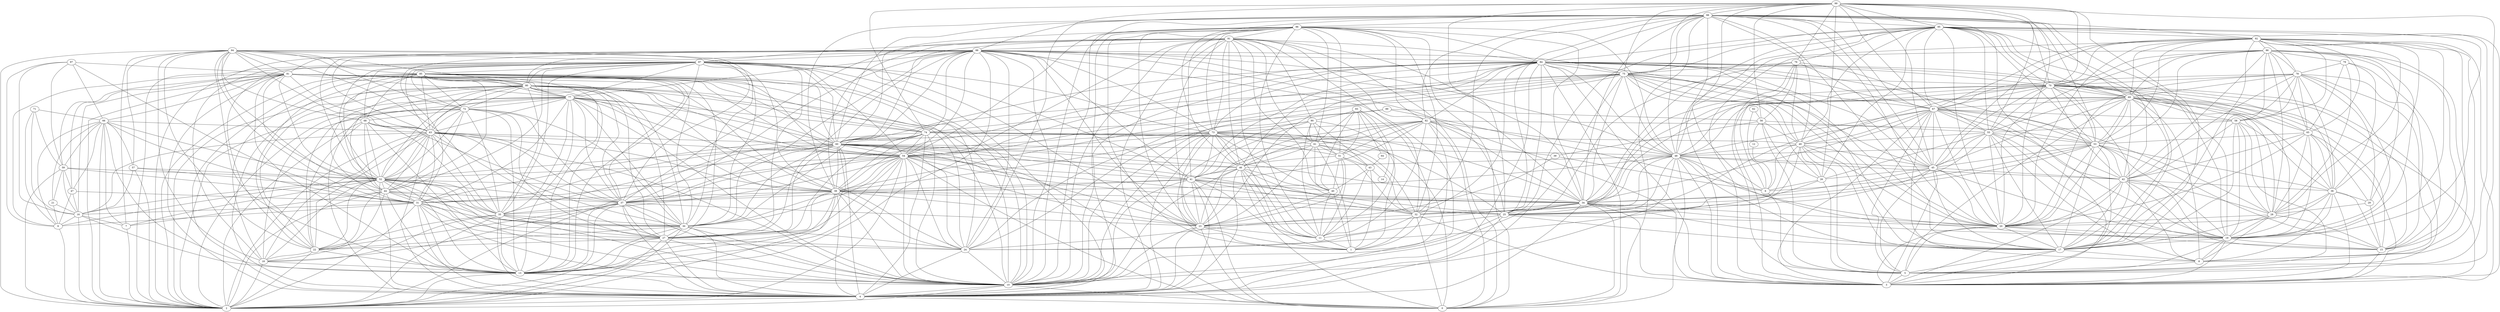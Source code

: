 digraph "sensornet-topology" {
label = "";
rankdir="BT";"0"->"4" [arrowhead = "both"] 
"0"->"10" [arrowhead = "both"] 
"0"->"23" [arrowhead = "both"] 
"0"->"32" [arrowhead = "both"] 
"0"->"34" [arrowhead = "both"] 
"0"->"41" [arrowhead = "both"] 
"0"->"46" [arrowhead = "both"] 
"0"->"48" [arrowhead = "both"] 
"0"->"54" [arrowhead = "both"] 
"0"->"60" [arrowhead = "both"] 
"0"->"73" [arrowhead = "both"] 
"0"->"82" [arrowhead = "both"] 
"0"->"84" [arrowhead = "both"] 
"0"->"91" [arrowhead = "both"] 
"0"->"96" [arrowhead = "both"] 
"0"->"98" [arrowhead = "both"] 
"1"->"11" [arrowhead = "both"] 
"1"->"23" [arrowhead = "both"] 
"1"->"32" [arrowhead = "both"] 
"1"->"40" [arrowhead = "both"] 
"1"->"43" [arrowhead = "both"] 
"1"->"46" [arrowhead = "both"] 
"1"->"61" [arrowhead = "both"] 
"1"->"73" [arrowhead = "both"] 
"1"->"82" [arrowhead = "both"] 
"1"->"90" [arrowhead = "both"] 
"1"->"93" [arrowhead = "both"] 
"1"->"96" [arrowhead = "both"] 
"2"->"4" [arrowhead = "both"] 
"2"->"7" [arrowhead = "both"] 
"2"->"9" [arrowhead = "both"] 
"2"->"10" [arrowhead = "both"] 
"2"->"13" [arrowhead = "both"] 
"2"->"16" [arrowhead = "both"] 
"2"->"18" [arrowhead = "both"] 
"2"->"22" [arrowhead = "both"] 
"2"->"27" [arrowhead = "both"] 
"2"->"30" [arrowhead = "both"] 
"2"->"31" [arrowhead = "both"] 
"2"->"35" [arrowhead = "both"] 
"2"->"37" [arrowhead = "both"] 
"2"->"38" [arrowhead = "both"] 
"2"->"44" [arrowhead = "both"] 
"2"->"54" [arrowhead = "both"] 
"2"->"57" [arrowhead = "both"] 
"2"->"59" [arrowhead = "both"] 
"2"->"60" [arrowhead = "both"] 
"2"->"63" [arrowhead = "both"] 
"2"->"66" [arrowhead = "both"] 
"2"->"68" [arrowhead = "both"] 
"2"->"72" [arrowhead = "both"] 
"2"->"77" [arrowhead = "both"] 
"2"->"80" [arrowhead = "both"] 
"2"->"81" [arrowhead = "both"] 
"2"->"85" [arrowhead = "both"] 
"2"->"87" [arrowhead = "both"] 
"2"->"88" [arrowhead = "both"] 
"2"->"94" [arrowhead = "both"] 
"3"->"5" [arrowhead = "both"] 
"3"->"15" [arrowhead = "both"] 
"3"->"17" [arrowhead = "both"] 
"3"->"19" [arrowhead = "both"] 
"3"->"20" [arrowhead = "both"] 
"3"->"32" [arrowhead = "both"] 
"3"->"34" [arrowhead = "both"] 
"3"->"36" [arrowhead = "both"] 
"3"->"42" [arrowhead = "both"] 
"3"->"45" [arrowhead = "both"] 
"3"->"48" [arrowhead = "both"] 
"3"->"55" [arrowhead = "both"] 
"3"->"65" [arrowhead = "both"] 
"3"->"67" [arrowhead = "both"] 
"3"->"69" [arrowhead = "both"] 
"3"->"70" [arrowhead = "both"] 
"3"->"82" [arrowhead = "both"] 
"3"->"84" [arrowhead = "both"] 
"3"->"86" [arrowhead = "both"] 
"3"->"92" [arrowhead = "both"] 
"3"->"95" [arrowhead = "both"] 
"3"->"98" [arrowhead = "both"] 
"4"->"10" [arrowhead = "both"] 
"4"->"13" [arrowhead = "both"] 
"4"->"23" [arrowhead = "both"] 
"4"->"24" [arrowhead = "both"] 
"4"->"25" [arrowhead = "both"] 
"4"->"27" [arrowhead = "both"] 
"4"->"30" [arrowhead = "both"] 
"4"->"31" [arrowhead = "both"] 
"4"->"34" [arrowhead = "both"] 
"4"->"35" [arrowhead = "both"] 
"4"->"37" [arrowhead = "both"] 
"4"->"38" [arrowhead = "both"] 
"4"->"41" [arrowhead = "both"] 
"4"->"46" [arrowhead = "both"] 
"4"->"52" [arrowhead = "both"] 
"4"->"60" [arrowhead = "both"] 
"4"->"63" [arrowhead = "both"] 
"4"->"73" [arrowhead = "both"] 
"4"->"74" [arrowhead = "both"] 
"4"->"75" [arrowhead = "both"] 
"4"->"77" [arrowhead = "both"] 
"4"->"80" [arrowhead = "both"] 
"4"->"81" [arrowhead = "both"] 
"4"->"84" [arrowhead = "both"] 
"4"->"85" [arrowhead = "both"] 
"4"->"87" [arrowhead = "both"] 
"4"->"88" [arrowhead = "both"] 
"4"->"91" [arrowhead = "both"] 
"4"->"96" [arrowhead = "both"] 
"5"->"6" [arrowhead = "both"] 
"5"->"8" [arrowhead = "both"] 
"5"->"17" [arrowhead = "both"] 
"5"->"19" [arrowhead = "both"] 
"5"->"20" [arrowhead = "both"] 
"5"->"26" [arrowhead = "both"] 
"5"->"45" [arrowhead = "both"] 
"5"->"49" [arrowhead = "both"] 
"5"->"53" [arrowhead = "both"] 
"5"->"56" [arrowhead = "both"] 
"5"->"58" [arrowhead = "both"] 
"5"->"67" [arrowhead = "both"] 
"5"->"69" [arrowhead = "both"] 
"5"->"70" [arrowhead = "both"] 
"5"->"76" [arrowhead = "both"] 
"5"->"95" [arrowhead = "both"] 
"5"->"99" [arrowhead = "both"] 
"6"->"12" [arrowhead = "both"] 
"6"->"26" [arrowhead = "both"] 
"6"->"39" [arrowhead = "both"] 
"6"->"49" [arrowhead = "both"] 
"6"->"55" [arrowhead = "both"] 
"6"->"62" [arrowhead = "both"] 
"6"->"76" [arrowhead = "both"] 
"6"->"89" [arrowhead = "both"] 
"6"->"99" [arrowhead = "both"] 
"7"->"16" [arrowhead = "both"] 
"7"->"44" [arrowhead = "both"] 
"7"->"52" [arrowhead = "both"] 
"7"->"66" [arrowhead = "both"] 
"7"->"94" [arrowhead = "both"] 
"8"->"17" [arrowhead = "both"] 
"8"->"19" [arrowhead = "both"] 
"8"->"28" [arrowhead = "both"] 
"8"->"36" [arrowhead = "both"] 
"8"->"42" [arrowhead = "both"] 
"8"->"55" [arrowhead = "both"] 
"8"->"67" [arrowhead = "both"] 
"8"->"69" [arrowhead = "both"] 
"8"->"78" [arrowhead = "both"] 
"8"->"86" [arrowhead = "both"] 
"8"->"92" [arrowhead = "both"] 
"9"->"16" [arrowhead = "both"] 
"9"->"21" [arrowhead = "both"] 
"9"->"31" [arrowhead = "both"] 
"9"->"47" [arrowhead = "both"] 
"9"->"52" [arrowhead = "both"] 
"9"->"66" [arrowhead = "both"] 
"9"->"71" [arrowhead = "both"] 
"9"->"81" [arrowhead = "both"] 
"9"->"97" [arrowhead = "both"] 
"10"->"13" [arrowhead = "both"] 
"10"->"23" [arrowhead = "both"] 
"10"->"24" [arrowhead = "both"] 
"10"->"25" [arrowhead = "both"] 
"10"->"27" [arrowhead = "both"] 
"10"->"30" [arrowhead = "both"] 
"10"->"31" [arrowhead = "both"] 
"10"->"34" [arrowhead = "both"] 
"10"->"35" [arrowhead = "both"] 
"10"->"37" [arrowhead = "both"] 
"10"->"38" [arrowhead = "both"] 
"10"->"41" [arrowhead = "both"] 
"10"->"46" [arrowhead = "both"] 
"10"->"48" [arrowhead = "both"] 
"10"->"52" [arrowhead = "both"] 
"10"->"54" [arrowhead = "both"] 
"10"->"63" [arrowhead = "both"] 
"10"->"73" [arrowhead = "both"] 
"10"->"74" [arrowhead = "both"] 
"10"->"75" [arrowhead = "both"] 
"10"->"77" [arrowhead = "both"] 
"10"->"80" [arrowhead = "both"] 
"10"->"81" [arrowhead = "both"] 
"10"->"84" [arrowhead = "both"] 
"10"->"85" [arrowhead = "both"] 
"10"->"87" [arrowhead = "both"] 
"10"->"88" [arrowhead = "both"] 
"10"->"91" [arrowhead = "both"] 
"10"->"96" [arrowhead = "both"] 
"10"->"98" [arrowhead = "both"] 
"11"->"23" [arrowhead = "both"] 
"11"->"32" [arrowhead = "both"] 
"11"->"40" [arrowhead = "both"] 
"11"->"41" [arrowhead = "both"] 
"11"->"43" [arrowhead = "both"] 
"11"->"46" [arrowhead = "both"] 
"11"->"51" [arrowhead = "both"] 
"11"->"73" [arrowhead = "both"] 
"11"->"82" [arrowhead = "both"] 
"11"->"90" [arrowhead = "both"] 
"11"->"91" [arrowhead = "both"] 
"11"->"93" [arrowhead = "both"] 
"11"->"96" [arrowhead = "both"] 
"12"->"56" [arrowhead = "both"] 
"13"->"16" [arrowhead = "both"] 
"13"->"18" [arrowhead = "both"] 
"13"->"22" [arrowhead = "both"] 
"13"->"27" [arrowhead = "both"] 
"13"->"30" [arrowhead = "both"] 
"13"->"31" [arrowhead = "both"] 
"13"->"35" [arrowhead = "both"] 
"13"->"37" [arrowhead = "both"] 
"13"->"38" [arrowhead = "both"] 
"13"->"44" [arrowhead = "both"] 
"13"->"52" [arrowhead = "both"] 
"13"->"54" [arrowhead = "both"] 
"13"->"60" [arrowhead = "both"] 
"13"->"66" [arrowhead = "both"] 
"13"->"68" [arrowhead = "both"] 
"13"->"72" [arrowhead = "both"] 
"13"->"77" [arrowhead = "both"] 
"13"->"80" [arrowhead = "both"] 
"13"->"81" [arrowhead = "both"] 
"13"->"85" [arrowhead = "both"] 
"13"->"87" [arrowhead = "both"] 
"13"->"88" [arrowhead = "both"] 
"13"->"94" [arrowhead = "both"] 
"14"->"43" [arrowhead = "both"] 
"14"->"93" [arrowhead = "both"] 
"15"->"19" [arrowhead = "both"] 
"15"->"20" [arrowhead = "both"] 
"15"->"28" [arrowhead = "both"] 
"15"->"29" [arrowhead = "both"] 
"15"->"36" [arrowhead = "both"] 
"15"->"42" [arrowhead = "both"] 
"15"->"53" [arrowhead = "both"] 
"15"->"69" [arrowhead = "both"] 
"15"->"70" [arrowhead = "both"] 
"15"->"78" [arrowhead = "both"] 
"15"->"79" [arrowhead = "both"] 
"15"->"86" [arrowhead = "both"] 
"15"->"92" [arrowhead = "both"] 
"16"->"21" [arrowhead = "both"] 
"16"->"31" [arrowhead = "both"] 
"16"->"47" [arrowhead = "both"] 
"16"->"52" [arrowhead = "both"] 
"16"->"57" [arrowhead = "both"] 
"16"->"59" [arrowhead = "both"] 
"16"->"63" [arrowhead = "both"] 
"16"->"71" [arrowhead = "both"] 
"16"->"81" [arrowhead = "both"] 
"16"->"97" [arrowhead = "both"] 
"17"->"19" [arrowhead = "both"] 
"17"->"20" [arrowhead = "both"] 
"17"->"25" [arrowhead = "both"] 
"17"->"28" [arrowhead = "both"] 
"17"->"34" [arrowhead = "both"] 
"17"->"42" [arrowhead = "both"] 
"17"->"45" [arrowhead = "both"] 
"17"->"48" [arrowhead = "both"] 
"17"->"49" [arrowhead = "both"] 
"17"->"53" [arrowhead = "both"] 
"17"->"55" [arrowhead = "both"] 
"17"->"58" [arrowhead = "both"] 
"17"->"69" [arrowhead = "both"] 
"17"->"70" [arrowhead = "both"] 
"17"->"75" [arrowhead = "both"] 
"17"->"78" [arrowhead = "both"] 
"17"->"84" [arrowhead = "both"] 
"17"->"92" [arrowhead = "both"] 
"17"->"95" [arrowhead = "both"] 
"17"->"98" [arrowhead = "both"] 
"17"->"99" [arrowhead = "both"] 
"18"->"22" [arrowhead = "both"] 
"18"->"35" [arrowhead = "both"] 
"18"->"37" [arrowhead = "both"] 
"18"->"44" [arrowhead = "both"] 
"18"->"52" [arrowhead = "both"] 
"18"->"63" [arrowhead = "both"] 
"18"->"72" [arrowhead = "both"] 
"18"->"85" [arrowhead = "both"] 
"18"->"87" [arrowhead = "both"] 
"18"->"94" [arrowhead = "both"] 
"19"->"20" [arrowhead = "both"] 
"19"->"28" [arrowhead = "both"] 
"19"->"34" [arrowhead = "both"] 
"19"->"36" [arrowhead = "both"] 
"19"->"42" [arrowhead = "both"] 
"19"->"45" [arrowhead = "both"] 
"19"->"48" [arrowhead = "both"] 
"19"->"53" [arrowhead = "both"] 
"19"->"55" [arrowhead = "both"] 
"19"->"58" [arrowhead = "both"] 
"19"->"65" [arrowhead = "both"] 
"19"->"67" [arrowhead = "both"] 
"19"->"70" [arrowhead = "both"] 
"19"->"78" [arrowhead = "both"] 
"19"->"84" [arrowhead = "both"] 
"19"->"86" [arrowhead = "both"] 
"19"->"92" [arrowhead = "both"] 
"19"->"95" [arrowhead = "both"] 
"19"->"98" [arrowhead = "both"] 
"20"->"25" [arrowhead = "both"] 
"20"->"28" [arrowhead = "both"] 
"20"->"34" [arrowhead = "both"] 
"20"->"36" [arrowhead = "both"] 
"20"->"42" [arrowhead = "both"] 
"20"->"45" [arrowhead = "both"] 
"20"->"48" [arrowhead = "both"] 
"20"->"49" [arrowhead = "both"] 
"20"->"53" [arrowhead = "both"] 
"20"->"55" [arrowhead = "both"] 
"20"->"65" [arrowhead = "both"] 
"20"->"67" [arrowhead = "both"] 
"20"->"69" [arrowhead = "both"] 
"20"->"75" [arrowhead = "both"] 
"20"->"78" [arrowhead = "both"] 
"20"->"84" [arrowhead = "both"] 
"20"->"86" [arrowhead = "both"] 
"20"->"92" [arrowhead = "both"] 
"20"->"95" [arrowhead = "both"] 
"20"->"98" [arrowhead = "both"] 
"20"->"99" [arrowhead = "both"] 
"21"->"59" [arrowhead = "both"] 
"21"->"66" [arrowhead = "both"] 
"22"->"27" [arrowhead = "both"] 
"22"->"30" [arrowhead = "both"] 
"22"->"35" [arrowhead = "both"] 
"22"->"37" [arrowhead = "both"] 
"22"->"44" [arrowhead = "both"] 
"22"->"52" [arrowhead = "both"] 
"22"->"63" [arrowhead = "both"] 
"22"->"68" [arrowhead = "both"] 
"22"->"77" [arrowhead = "both"] 
"22"->"80" [arrowhead = "both"] 
"22"->"85" [arrowhead = "both"] 
"22"->"87" [arrowhead = "both"] 
"22"->"94" [arrowhead = "both"] 
"23"->"32" [arrowhead = "both"] 
"23"->"34" [arrowhead = "both"] 
"23"->"37" [arrowhead = "both"] 
"23"->"38" [arrowhead = "both"] 
"23"->"40" [arrowhead = "both"] 
"23"->"41" [arrowhead = "both"] 
"23"->"46" [arrowhead = "both"] 
"23"->"51" [arrowhead = "both"] 
"23"->"54" [arrowhead = "both"] 
"23"->"60" [arrowhead = "both"] 
"23"->"61" [arrowhead = "both"] 
"23"->"82" [arrowhead = "both"] 
"23"->"84" [arrowhead = "both"] 
"23"->"87" [arrowhead = "both"] 
"23"->"88" [arrowhead = "both"] 
"23"->"90" [arrowhead = "both"] 
"23"->"91" [arrowhead = "both"] 
"23"->"96" [arrowhead = "both"] 
"24"->"25" [arrowhead = "both"] 
"24"->"27" [arrowhead = "both"] 
"24"->"30" [arrowhead = "both"] 
"24"->"31" [arrowhead = "both"] 
"24"->"38" [arrowhead = "both"] 
"24"->"39" [arrowhead = "both"] 
"24"->"49" [arrowhead = "both"] 
"24"->"54" [arrowhead = "both"] 
"24"->"60" [arrowhead = "both"] 
"24"->"75" [arrowhead = "both"] 
"24"->"77" [arrowhead = "both"] 
"24"->"80" [arrowhead = "both"] 
"24"->"81" [arrowhead = "both"] 
"24"->"88" [arrowhead = "both"] 
"24"->"89" [arrowhead = "both"] 
"24"->"99" [arrowhead = "both"] 
"25"->"26" [arrowhead = "both"] 
"25"->"34" [arrowhead = "both"] 
"25"->"38" [arrowhead = "both"] 
"25"->"45" [arrowhead = "both"] 
"25"->"48" [arrowhead = "both"] 
"25"->"49" [arrowhead = "both"] 
"25"->"54" [arrowhead = "both"] 
"25"->"60" [arrowhead = "both"] 
"25"->"67" [arrowhead = "both"] 
"25"->"70" [arrowhead = "both"] 
"25"->"74" [arrowhead = "both"] 
"25"->"76" [arrowhead = "both"] 
"25"->"84" [arrowhead = "both"] 
"25"->"88" [arrowhead = "both"] 
"25"->"95" [arrowhead = "both"] 
"25"->"98" [arrowhead = "both"] 
"25"->"99" [arrowhead = "both"] 
"26"->"45" [arrowhead = "both"] 
"26"->"49" [arrowhead = "both"] 
"26"->"55" [arrowhead = "both"] 
"26"->"56" [arrowhead = "both"] 
"26"->"75" [arrowhead = "both"] 
"26"->"95" [arrowhead = "both"] 
"26"->"99" [arrowhead = "both"] 
"27"->"30" [arrowhead = "both"] 
"27"->"31" [arrowhead = "both"] 
"27"->"35" [arrowhead = "both"] 
"27"->"37" [arrowhead = "both"] 
"27"->"38" [arrowhead = "both"] 
"27"->"52" [arrowhead = "both"] 
"27"->"54" [arrowhead = "both"] 
"27"->"60" [arrowhead = "both"] 
"27"->"63" [arrowhead = "both"] 
"27"->"72" [arrowhead = "both"] 
"27"->"74" [arrowhead = "both"] 
"27"->"80" [arrowhead = "both"] 
"27"->"81" [arrowhead = "both"] 
"27"->"85" [arrowhead = "both"] 
"27"->"87" [arrowhead = "both"] 
"27"->"88" [arrowhead = "both"] 
"28"->"29" [arrowhead = "both"] 
"28"->"36" [arrowhead = "both"] 
"28"->"42" [arrowhead = "both"] 
"28"->"58" [arrowhead = "both"] 
"28"->"65" [arrowhead = "both"] 
"28"->"67" [arrowhead = "both"] 
"28"->"69" [arrowhead = "both"] 
"28"->"70" [arrowhead = "both"] 
"28"->"79" [arrowhead = "both"] 
"28"->"86" [arrowhead = "both"] 
"28"->"92" [arrowhead = "both"] 
"29"->"36" [arrowhead = "both"] 
"29"->"65" [arrowhead = "both"] 
"29"->"78" [arrowhead = "both"] 
"29"->"86" [arrowhead = "both"] 
"30"->"31" [arrowhead = "both"] 
"30"->"35" [arrowhead = "both"] 
"30"->"37" [arrowhead = "both"] 
"30"->"38" [arrowhead = "both"] 
"30"->"44" [arrowhead = "both"] 
"30"->"52" [arrowhead = "both"] 
"30"->"54" [arrowhead = "both"] 
"30"->"60" [arrowhead = "both"] 
"30"->"63" [arrowhead = "both"] 
"30"->"72" [arrowhead = "both"] 
"30"->"74" [arrowhead = "both"] 
"30"->"77" [arrowhead = "both"] 
"30"->"81" [arrowhead = "both"] 
"30"->"85" [arrowhead = "both"] 
"30"->"87" [arrowhead = "both"] 
"30"->"88" [arrowhead = "both"] 
"30"->"94" [arrowhead = "both"] 
"31"->"38" [arrowhead = "both"] 
"31"->"44" [arrowhead = "both"] 
"31"->"47" [arrowhead = "both"] 
"31"->"52" [arrowhead = "both"] 
"31"->"54" [arrowhead = "both"] 
"31"->"59" [arrowhead = "both"] 
"31"->"60" [arrowhead = "both"] 
"31"->"63" [arrowhead = "both"] 
"31"->"66" [arrowhead = "both"] 
"31"->"74" [arrowhead = "both"] 
"31"->"77" [arrowhead = "both"] 
"31"->"80" [arrowhead = "both"] 
"31"->"88" [arrowhead = "both"] 
"31"->"94" [arrowhead = "both"] 
"31"->"97" [arrowhead = "both"] 
"32"->"34" [arrowhead = "both"] 
"32"->"41" [arrowhead = "both"] 
"32"->"46" [arrowhead = "both"] 
"32"->"48" [arrowhead = "both"] 
"32"->"51" [arrowhead = "both"] 
"32"->"53" [arrowhead = "both"] 
"32"->"61" [arrowhead = "both"] 
"32"->"73" [arrowhead = "both"] 
"32"->"84" [arrowhead = "both"] 
"32"->"91" [arrowhead = "both"] 
"32"->"96" [arrowhead = "both"] 
"32"->"98" [arrowhead = "both"] 
"34"->"38" [arrowhead = "both"] 
"34"->"41" [arrowhead = "both"] 
"34"->"45" [arrowhead = "both"] 
"34"->"46" [arrowhead = "both"] 
"34"->"48" [arrowhead = "both"] 
"34"->"53" [arrowhead = "both"] 
"34"->"54" [arrowhead = "both"] 
"34"->"60" [arrowhead = "both"] 
"34"->"67" [arrowhead = "both"] 
"34"->"69" [arrowhead = "both"] 
"34"->"70" [arrowhead = "both"] 
"34"->"73" [arrowhead = "both"] 
"34"->"75" [arrowhead = "both"] 
"34"->"82" [arrowhead = "both"] 
"34"->"88" [arrowhead = "both"] 
"34"->"91" [arrowhead = "both"] 
"34"->"95" [arrowhead = "both"] 
"34"->"96" [arrowhead = "both"] 
"34"->"98" [arrowhead = "both"] 
"35"->"37" [arrowhead = "both"] 
"35"->"44" [arrowhead = "both"] 
"35"->"52" [arrowhead = "both"] 
"35"->"54" [arrowhead = "both"] 
"35"->"60" [arrowhead = "both"] 
"35"->"63" [arrowhead = "both"] 
"35"->"68" [arrowhead = "both"] 
"35"->"72" [arrowhead = "both"] 
"35"->"77" [arrowhead = "both"] 
"35"->"80" [arrowhead = "both"] 
"35"->"87" [arrowhead = "both"] 
"35"->"94" [arrowhead = "both"] 
"36"->"42" [arrowhead = "both"] 
"36"->"53" [arrowhead = "both"] 
"36"->"58" [arrowhead = "both"] 
"36"->"65" [arrowhead = "both"] 
"36"->"69" [arrowhead = "both"] 
"36"->"70" [arrowhead = "both"] 
"36"->"78" [arrowhead = "both"] 
"36"->"79" [arrowhead = "both"] 
"36"->"92" [arrowhead = "both"] 
"37"->"38" [arrowhead = "both"] 
"37"->"41" [arrowhead = "both"] 
"37"->"44" [arrowhead = "both"] 
"37"->"52" [arrowhead = "both"] 
"37"->"54" [arrowhead = "both"] 
"37"->"60" [arrowhead = "both"] 
"37"->"63" [arrowhead = "both"] 
"37"->"68" [arrowhead = "both"] 
"37"->"72" [arrowhead = "both"] 
"37"->"73" [arrowhead = "both"] 
"37"->"77" [arrowhead = "both"] 
"37"->"80" [arrowhead = "both"] 
"37"->"85" [arrowhead = "both"] 
"37"->"88" [arrowhead = "both"] 
"37"->"91" [arrowhead = "both"] 
"37"->"94" [arrowhead = "both"] 
"38"->"41" [arrowhead = "both"] 
"38"->"48" [arrowhead = "both"] 
"38"->"52" [arrowhead = "both"] 
"38"->"54" [arrowhead = "both"] 
"38"->"60" [arrowhead = "both"] 
"38"->"63" [arrowhead = "both"] 
"38"->"73" [arrowhead = "both"] 
"38"->"74" [arrowhead = "both"] 
"38"->"75" [arrowhead = "both"] 
"38"->"77" [arrowhead = "both"] 
"38"->"80" [arrowhead = "both"] 
"38"->"81" [arrowhead = "both"] 
"38"->"84" [arrowhead = "both"] 
"38"->"87" [arrowhead = "both"] 
"38"->"91" [arrowhead = "both"] 
"38"->"98" [arrowhead = "both"] 
"39"->"56" [arrowhead = "both"] 
"39"->"74" [arrowhead = "both"] 
"40"->"41" [arrowhead = "both"] 
"40"->"43" [arrowhead = "both"] 
"40"->"51" [arrowhead = "both"] 
"40"->"61" [arrowhead = "both"] 
"40"->"73" [arrowhead = "both"] 
"40"->"91" [arrowhead = "both"] 
"40"->"93" [arrowhead = "both"] 
"41"->"46" [arrowhead = "both"] 
"41"->"54" [arrowhead = "both"] 
"41"->"60" [arrowhead = "both"] 
"41"->"61" [arrowhead = "both"] 
"41"->"73" [arrowhead = "both"] 
"41"->"82" [arrowhead = "both"] 
"41"->"84" [arrowhead = "both"] 
"41"->"87" [arrowhead = "both"] 
"41"->"88" [arrowhead = "both"] 
"41"->"90" [arrowhead = "both"] 
"41"->"96" [arrowhead = "both"] 
"42"->"45" [arrowhead = "both"] 
"42"->"48" [arrowhead = "both"] 
"42"->"53" [arrowhead = "both"] 
"42"->"58" [arrowhead = "both"] 
"42"->"65" [arrowhead = "both"] 
"42"->"67" [arrowhead = "both"] 
"42"->"69" [arrowhead = "both"] 
"42"->"70" [arrowhead = "both"] 
"42"->"78" [arrowhead = "both"] 
"42"->"86" [arrowhead = "both"] 
"42"->"95" [arrowhead = "both"] 
"42"->"98" [arrowhead = "both"] 
"43"->"51" [arrowhead = "both"] 
"43"->"61" [arrowhead = "both"] 
"43"->"64" [arrowhead = "both"] 
"43"->"90" [arrowhead = "both"] 
"44"->"52" [arrowhead = "both"] 
"44"->"57" [arrowhead = "both"] 
"44"->"63" [arrowhead = "both"] 
"44"->"68" [arrowhead = "both"] 
"44"->"72" [arrowhead = "both"] 
"44"->"80" [arrowhead = "both"] 
"44"->"81" [arrowhead = "both"] 
"44"->"85" [arrowhead = "both"] 
"44"->"87" [arrowhead = "both"] 
"45"->"48" [arrowhead = "both"] 
"45"->"49" [arrowhead = "both"] 
"45"->"53" [arrowhead = "both"] 
"45"->"55" [arrowhead = "both"] 
"45"->"67" [arrowhead = "both"] 
"45"->"69" [arrowhead = "both"] 
"45"->"70" [arrowhead = "both"] 
"45"->"75" [arrowhead = "both"] 
"45"->"76" [arrowhead = "both"] 
"45"->"84" [arrowhead = "both"] 
"45"->"92" [arrowhead = "both"] 
"45"->"98" [arrowhead = "both"] 
"45"->"99" [arrowhead = "both"] 
"46"->"48" [arrowhead = "both"] 
"46"->"51" [arrowhead = "both"] 
"46"->"54" [arrowhead = "both"] 
"46"->"60" [arrowhead = "both"] 
"46"->"61" [arrowhead = "both"] 
"46"->"73" [arrowhead = "both"] 
"46"->"82" [arrowhead = "both"] 
"46"->"84" [arrowhead = "both"] 
"46"->"91" [arrowhead = "both"] 
"46"->"98" [arrowhead = "both"] 
"47"->"59" [arrowhead = "both"] 
"47"->"66" [arrowhead = "both"] 
"47"->"81" [arrowhead = "both"] 
"48"->"49" [arrowhead = "both"] 
"48"->"53" [arrowhead = "both"] 
"48"->"60" [arrowhead = "both"] 
"48"->"67" [arrowhead = "both"] 
"48"->"69" [arrowhead = "both"] 
"48"->"70" [arrowhead = "both"] 
"48"->"75" [arrowhead = "both"] 
"48"->"82" [arrowhead = "both"] 
"48"->"84" [arrowhead = "both"] 
"48"->"88" [arrowhead = "both"] 
"48"->"92" [arrowhead = "both"] 
"48"->"95" [arrowhead = "both"] 
"48"->"96" [arrowhead = "both"] 
"48"->"99" [arrowhead = "both"] 
"49"->"55" [arrowhead = "both"] 
"49"->"56" [arrowhead = "both"] 
"49"->"67" [arrowhead = "both"] 
"49"->"70" [arrowhead = "both"] 
"49"->"74" [arrowhead = "both"] 
"49"->"75" [arrowhead = "both"] 
"49"->"76" [arrowhead = "both"] 
"49"->"95" [arrowhead = "both"] 
"49"->"98" [arrowhead = "both"] 
"51"->"61" [arrowhead = "both"] 
"51"->"73" [arrowhead = "both"] 
"51"->"82" [arrowhead = "both"] 
"51"->"90" [arrowhead = "both"] 
"51"->"93" [arrowhead = "both"] 
"51"->"96" [arrowhead = "both"] 
"52"->"54" [arrowhead = "both"] 
"52"->"57" [arrowhead = "both"] 
"52"->"59" [arrowhead = "both"] 
"52"->"60" [arrowhead = "both"] 
"52"->"63" [arrowhead = "both"] 
"52"->"66" [arrowhead = "both"] 
"52"->"68" [arrowhead = "both"] 
"52"->"72" [arrowhead = "both"] 
"52"->"77" [arrowhead = "both"] 
"52"->"80" [arrowhead = "both"] 
"52"->"81" [arrowhead = "both"] 
"52"->"85" [arrowhead = "both"] 
"52"->"87" [arrowhead = "both"] 
"52"->"88" [arrowhead = "both"] 
"52"->"94" [arrowhead = "both"] 
"53"->"55" [arrowhead = "both"] 
"53"->"65" [arrowhead = "both"] 
"53"->"67" [arrowhead = "both"] 
"53"->"69" [arrowhead = "both"] 
"53"->"70" [arrowhead = "both"] 
"53"->"82" [arrowhead = "both"] 
"53"->"84" [arrowhead = "both"] 
"53"->"86" [arrowhead = "both"] 
"53"->"92" [arrowhead = "both"] 
"53"->"95" [arrowhead = "both"] 
"53"->"98" [arrowhead = "both"] 
"54"->"60" [arrowhead = "both"] 
"54"->"63" [arrowhead = "both"] 
"54"->"73" [arrowhead = "both"] 
"54"->"74" [arrowhead = "both"] 
"54"->"75" [arrowhead = "both"] 
"54"->"77" [arrowhead = "both"] 
"54"->"80" [arrowhead = "both"] 
"54"->"81" [arrowhead = "both"] 
"54"->"84" [arrowhead = "both"] 
"54"->"85" [arrowhead = "both"] 
"54"->"87" [arrowhead = "both"] 
"54"->"88" [arrowhead = "both"] 
"54"->"91" [arrowhead = "both"] 
"54"->"96" [arrowhead = "both"] 
"55"->"56" [arrowhead = "both"] 
"55"->"58" [arrowhead = "both"] 
"55"->"67" [arrowhead = "both"] 
"55"->"69" [arrowhead = "both"] 
"55"->"70" [arrowhead = "both"] 
"55"->"76" [arrowhead = "both"] 
"55"->"95" [arrowhead = "both"] 
"55"->"99" [arrowhead = "both"] 
"56"->"62" [arrowhead = "both"] 
"56"->"76" [arrowhead = "both"] 
"56"->"89" [arrowhead = "both"] 
"56"->"99" [arrowhead = "both"] 
"57"->"66" [arrowhead = "both"] 
"57"->"94" [arrowhead = "both"] 
"58"->"67" [arrowhead = "both"] 
"58"->"69" [arrowhead = "both"] 
"58"->"78" [arrowhead = "both"] 
"58"->"86" [arrowhead = "both"] 
"58"->"92" [arrowhead = "both"] 
"59"->"66" [arrowhead = "both"] 
"59"->"71" [arrowhead = "both"] 
"59"->"81" [arrowhead = "both"] 
"59"->"97" [arrowhead = "both"] 
"60"->"63" [arrowhead = "both"] 
"60"->"73" [arrowhead = "both"] 
"60"->"74" [arrowhead = "both"] 
"60"->"75" [arrowhead = "both"] 
"60"->"77" [arrowhead = "both"] 
"60"->"80" [arrowhead = "both"] 
"60"->"81" [arrowhead = "both"] 
"60"->"84" [arrowhead = "both"] 
"60"->"85" [arrowhead = "both"] 
"60"->"87" [arrowhead = "both"] 
"60"->"88" [arrowhead = "both"] 
"60"->"91" [arrowhead = "both"] 
"60"->"96" [arrowhead = "both"] 
"60"->"98" [arrowhead = "both"] 
"61"->"73" [arrowhead = "both"] 
"61"->"82" [arrowhead = "both"] 
"61"->"90" [arrowhead = "both"] 
"61"->"91" [arrowhead = "both"] 
"61"->"93" [arrowhead = "both"] 
"61"->"96" [arrowhead = "both"] 
"63"->"66" [arrowhead = "both"] 
"63"->"68" [arrowhead = "both"] 
"63"->"72" [arrowhead = "both"] 
"63"->"77" [arrowhead = "both"] 
"63"->"80" [arrowhead = "both"] 
"63"->"81" [arrowhead = "both"] 
"63"->"85" [arrowhead = "both"] 
"63"->"87" [arrowhead = "both"] 
"63"->"88" [arrowhead = "both"] 
"63"->"94" [arrowhead = "both"] 
"64"->"93" [arrowhead = "both"] 
"65"->"69" [arrowhead = "both"] 
"65"->"70" [arrowhead = "both"] 
"65"->"78" [arrowhead = "both"] 
"65"->"79" [arrowhead = "both"] 
"65"->"86" [arrowhead = "both"] 
"65"->"92" [arrowhead = "both"] 
"66"->"71" [arrowhead = "both"] 
"66"->"81" [arrowhead = "both"] 
"66"->"97" [arrowhead = "both"] 
"67"->"69" [arrowhead = "both"] 
"67"->"70" [arrowhead = "both"] 
"67"->"75" [arrowhead = "both"] 
"67"->"78" [arrowhead = "both"] 
"67"->"84" [arrowhead = "both"] 
"67"->"92" [arrowhead = "both"] 
"67"->"95" [arrowhead = "both"] 
"67"->"98" [arrowhead = "both"] 
"67"->"99" [arrowhead = "both"] 
"68"->"72" [arrowhead = "both"] 
"68"->"85" [arrowhead = "both"] 
"68"->"87" [arrowhead = "both"] 
"68"->"94" [arrowhead = "both"] 
"69"->"70" [arrowhead = "both"] 
"69"->"78" [arrowhead = "both"] 
"69"->"84" [arrowhead = "both"] 
"69"->"86" [arrowhead = "both"] 
"69"->"92" [arrowhead = "both"] 
"69"->"95" [arrowhead = "both"] 
"69"->"98" [arrowhead = "both"] 
"70"->"75" [arrowhead = "both"] 
"70"->"78" [arrowhead = "both"] 
"70"->"84" [arrowhead = "both"] 
"70"->"86" [arrowhead = "both"] 
"70"->"92" [arrowhead = "both"] 
"70"->"95" [arrowhead = "both"] 
"70"->"98" [arrowhead = "both"] 
"70"->"99" [arrowhead = "both"] 
"72"->"77" [arrowhead = "both"] 
"72"->"80" [arrowhead = "both"] 
"72"->"85" [arrowhead = "both"] 
"72"->"87" [arrowhead = "both"] 
"72"->"94" [arrowhead = "both"] 
"73"->"82" [arrowhead = "both"] 
"73"->"84" [arrowhead = "both"] 
"73"->"87" [arrowhead = "both"] 
"73"->"88" [arrowhead = "both"] 
"73"->"90" [arrowhead = "both"] 
"73"->"91" [arrowhead = "both"] 
"73"->"96" [arrowhead = "both"] 
"74"->"75" [arrowhead = "both"] 
"74"->"77" [arrowhead = "both"] 
"74"->"80" [arrowhead = "both"] 
"74"->"81" [arrowhead = "both"] 
"74"->"88" [arrowhead = "both"] 
"74"->"89" [arrowhead = "both"] 
"74"->"99" [arrowhead = "both"] 
"75"->"76" [arrowhead = "both"] 
"75"->"84" [arrowhead = "both"] 
"75"->"88" [arrowhead = "both"] 
"75"->"95" [arrowhead = "both"] 
"75"->"98" [arrowhead = "both"] 
"75"->"99" [arrowhead = "both"] 
"76"->"95" [arrowhead = "both"] 
"76"->"99" [arrowhead = "both"] 
"77"->"80" [arrowhead = "both"] 
"77"->"81" [arrowhead = "both"] 
"77"->"85" [arrowhead = "both"] 
"77"->"87" [arrowhead = "both"] 
"77"->"88" [arrowhead = "both"] 
"78"->"79" [arrowhead = "both"] 
"78"->"86" [arrowhead = "both"] 
"78"->"92" [arrowhead = "both"] 
"79"->"86" [arrowhead = "both"] 
"80"->"81" [arrowhead = "both"] 
"80"->"85" [arrowhead = "both"] 
"80"->"87" [arrowhead = "both"] 
"80"->"88" [arrowhead = "both"] 
"80"->"94" [arrowhead = "both"] 
"81"->"88" [arrowhead = "both"] 
"81"->"94" [arrowhead = "both"] 
"81"->"97" [arrowhead = "both"] 
"82"->"84" [arrowhead = "both"] 
"82"->"91" [arrowhead = "both"] 
"82"->"96" [arrowhead = "both"] 
"82"->"98" [arrowhead = "both"] 
"84"->"88" [arrowhead = "both"] 
"84"->"91" [arrowhead = "both"] 
"84"->"95" [arrowhead = "both"] 
"84"->"96" [arrowhead = "both"] 
"84"->"98" [arrowhead = "both"] 
"85"->"87" [arrowhead = "both"] 
"85"->"94" [arrowhead = "both"] 
"86"->"92" [arrowhead = "both"] 
"87"->"88" [arrowhead = "both"] 
"87"->"91" [arrowhead = "both"] 
"87"->"94" [arrowhead = "both"] 
"88"->"91" [arrowhead = "both"] 
"88"->"98" [arrowhead = "both"] 
"90"->"91" [arrowhead = "both"] 
"90"->"93" [arrowhead = "both"] 
"91"->"96" [arrowhead = "both"] 
"92"->"95" [arrowhead = "both"] 
"92"->"98" [arrowhead = "both"] 
"95"->"98" [arrowhead = "both"] 
"95"->"99" [arrowhead = "both"] 
"96"->"98" [arrowhead = "both"] 
"98"->"99" [arrowhead = "both"] 
}